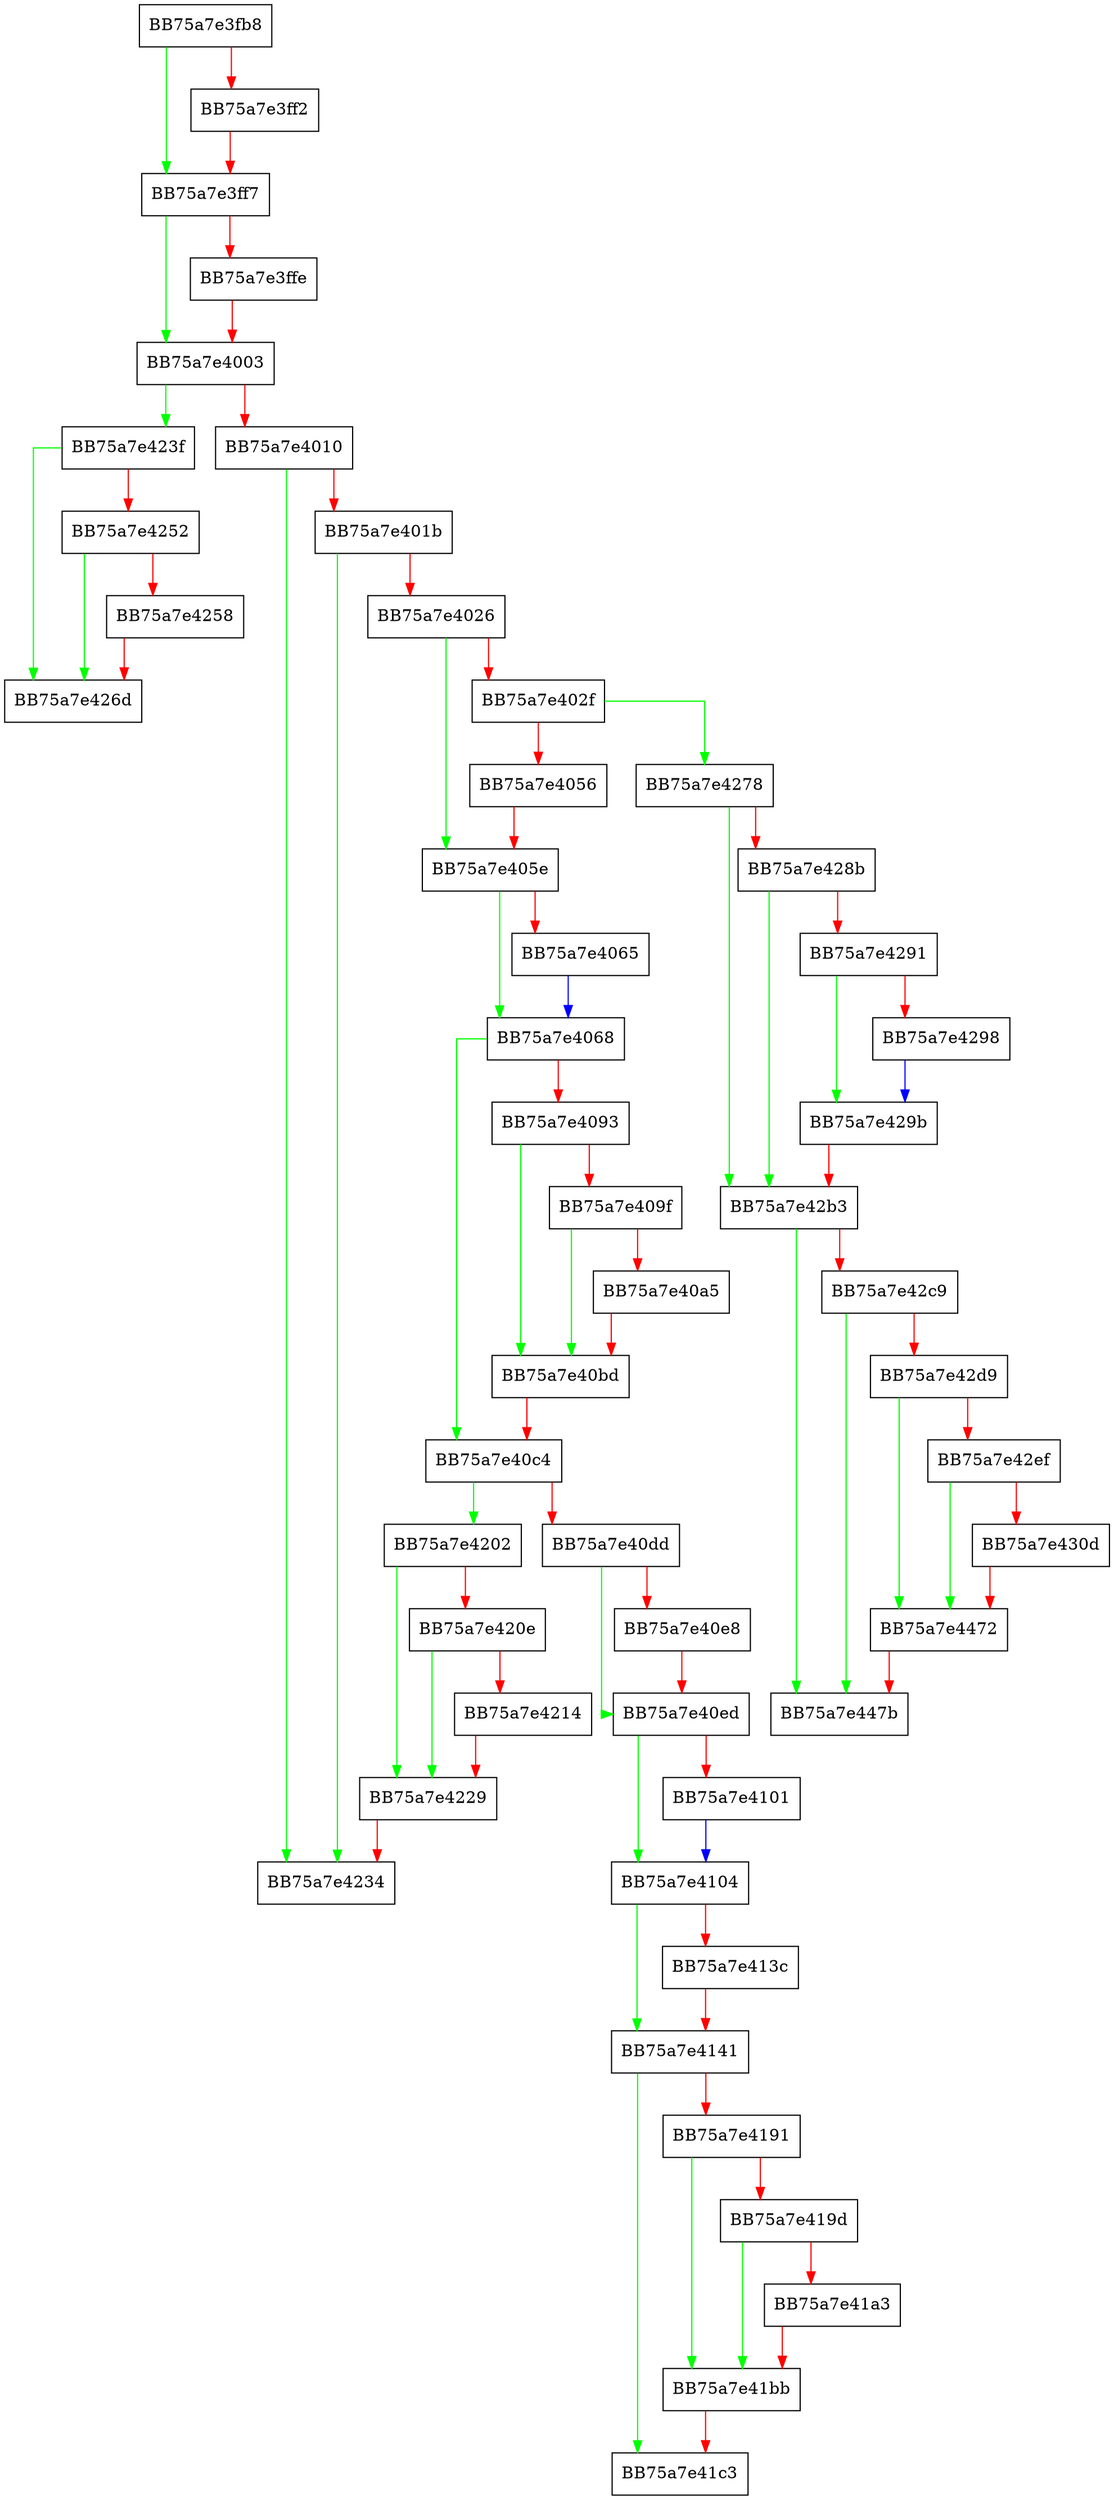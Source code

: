 digraph PropagateContext {
  node [shape="box"];
  graph [splines=ortho];
  BB75a7e3fb8 -> BB75a7e3ff7 [color="green"];
  BB75a7e3fb8 -> BB75a7e3ff2 [color="red"];
  BB75a7e3ff2 -> BB75a7e3ff7 [color="red"];
  BB75a7e3ff7 -> BB75a7e4003 [color="green"];
  BB75a7e3ff7 -> BB75a7e3ffe [color="red"];
  BB75a7e3ffe -> BB75a7e4003 [color="red"];
  BB75a7e4003 -> BB75a7e423f [color="green"];
  BB75a7e4003 -> BB75a7e4010 [color="red"];
  BB75a7e4010 -> BB75a7e4234 [color="green"];
  BB75a7e4010 -> BB75a7e401b [color="red"];
  BB75a7e401b -> BB75a7e4234 [color="green"];
  BB75a7e401b -> BB75a7e4026 [color="red"];
  BB75a7e4026 -> BB75a7e405e [color="green"];
  BB75a7e4026 -> BB75a7e402f [color="red"];
  BB75a7e402f -> BB75a7e4278 [color="green"];
  BB75a7e402f -> BB75a7e4056 [color="red"];
  BB75a7e4056 -> BB75a7e405e [color="red"];
  BB75a7e405e -> BB75a7e4068 [color="green"];
  BB75a7e405e -> BB75a7e4065 [color="red"];
  BB75a7e4065 -> BB75a7e4068 [color="blue"];
  BB75a7e4068 -> BB75a7e40c4 [color="green"];
  BB75a7e4068 -> BB75a7e4093 [color="red"];
  BB75a7e4093 -> BB75a7e40bd [color="green"];
  BB75a7e4093 -> BB75a7e409f [color="red"];
  BB75a7e409f -> BB75a7e40bd [color="green"];
  BB75a7e409f -> BB75a7e40a5 [color="red"];
  BB75a7e40a5 -> BB75a7e40bd [color="red"];
  BB75a7e40bd -> BB75a7e40c4 [color="red"];
  BB75a7e40c4 -> BB75a7e4202 [color="green"];
  BB75a7e40c4 -> BB75a7e40dd [color="red"];
  BB75a7e40dd -> BB75a7e40ed [color="green"];
  BB75a7e40dd -> BB75a7e40e8 [color="red"];
  BB75a7e40e8 -> BB75a7e40ed [color="red"];
  BB75a7e40ed -> BB75a7e4104 [color="green"];
  BB75a7e40ed -> BB75a7e4101 [color="red"];
  BB75a7e4101 -> BB75a7e4104 [color="blue"];
  BB75a7e4104 -> BB75a7e4141 [color="green"];
  BB75a7e4104 -> BB75a7e413c [color="red"];
  BB75a7e413c -> BB75a7e4141 [color="red"];
  BB75a7e4141 -> BB75a7e41c3 [color="green"];
  BB75a7e4141 -> BB75a7e4191 [color="red"];
  BB75a7e4191 -> BB75a7e41bb [color="green"];
  BB75a7e4191 -> BB75a7e419d [color="red"];
  BB75a7e419d -> BB75a7e41bb [color="green"];
  BB75a7e419d -> BB75a7e41a3 [color="red"];
  BB75a7e41a3 -> BB75a7e41bb [color="red"];
  BB75a7e41bb -> BB75a7e41c3 [color="red"];
  BB75a7e4202 -> BB75a7e4229 [color="green"];
  BB75a7e4202 -> BB75a7e420e [color="red"];
  BB75a7e420e -> BB75a7e4229 [color="green"];
  BB75a7e420e -> BB75a7e4214 [color="red"];
  BB75a7e4214 -> BB75a7e4229 [color="red"];
  BB75a7e4229 -> BB75a7e4234 [color="red"];
  BB75a7e423f -> BB75a7e426d [color="green"];
  BB75a7e423f -> BB75a7e4252 [color="red"];
  BB75a7e4252 -> BB75a7e426d [color="green"];
  BB75a7e4252 -> BB75a7e4258 [color="red"];
  BB75a7e4258 -> BB75a7e426d [color="red"];
  BB75a7e4278 -> BB75a7e42b3 [color="green"];
  BB75a7e4278 -> BB75a7e428b [color="red"];
  BB75a7e428b -> BB75a7e42b3 [color="green"];
  BB75a7e428b -> BB75a7e4291 [color="red"];
  BB75a7e4291 -> BB75a7e429b [color="green"];
  BB75a7e4291 -> BB75a7e4298 [color="red"];
  BB75a7e4298 -> BB75a7e429b [color="blue"];
  BB75a7e429b -> BB75a7e42b3 [color="red"];
  BB75a7e42b3 -> BB75a7e447b [color="green"];
  BB75a7e42b3 -> BB75a7e42c9 [color="red"];
  BB75a7e42c9 -> BB75a7e447b [color="green"];
  BB75a7e42c9 -> BB75a7e42d9 [color="red"];
  BB75a7e42d9 -> BB75a7e4472 [color="green"];
  BB75a7e42d9 -> BB75a7e42ef [color="red"];
  BB75a7e42ef -> BB75a7e4472 [color="green"];
  BB75a7e42ef -> BB75a7e430d [color="red"];
  BB75a7e430d -> BB75a7e4472 [color="red"];
  BB75a7e4472 -> BB75a7e447b [color="red"];
}